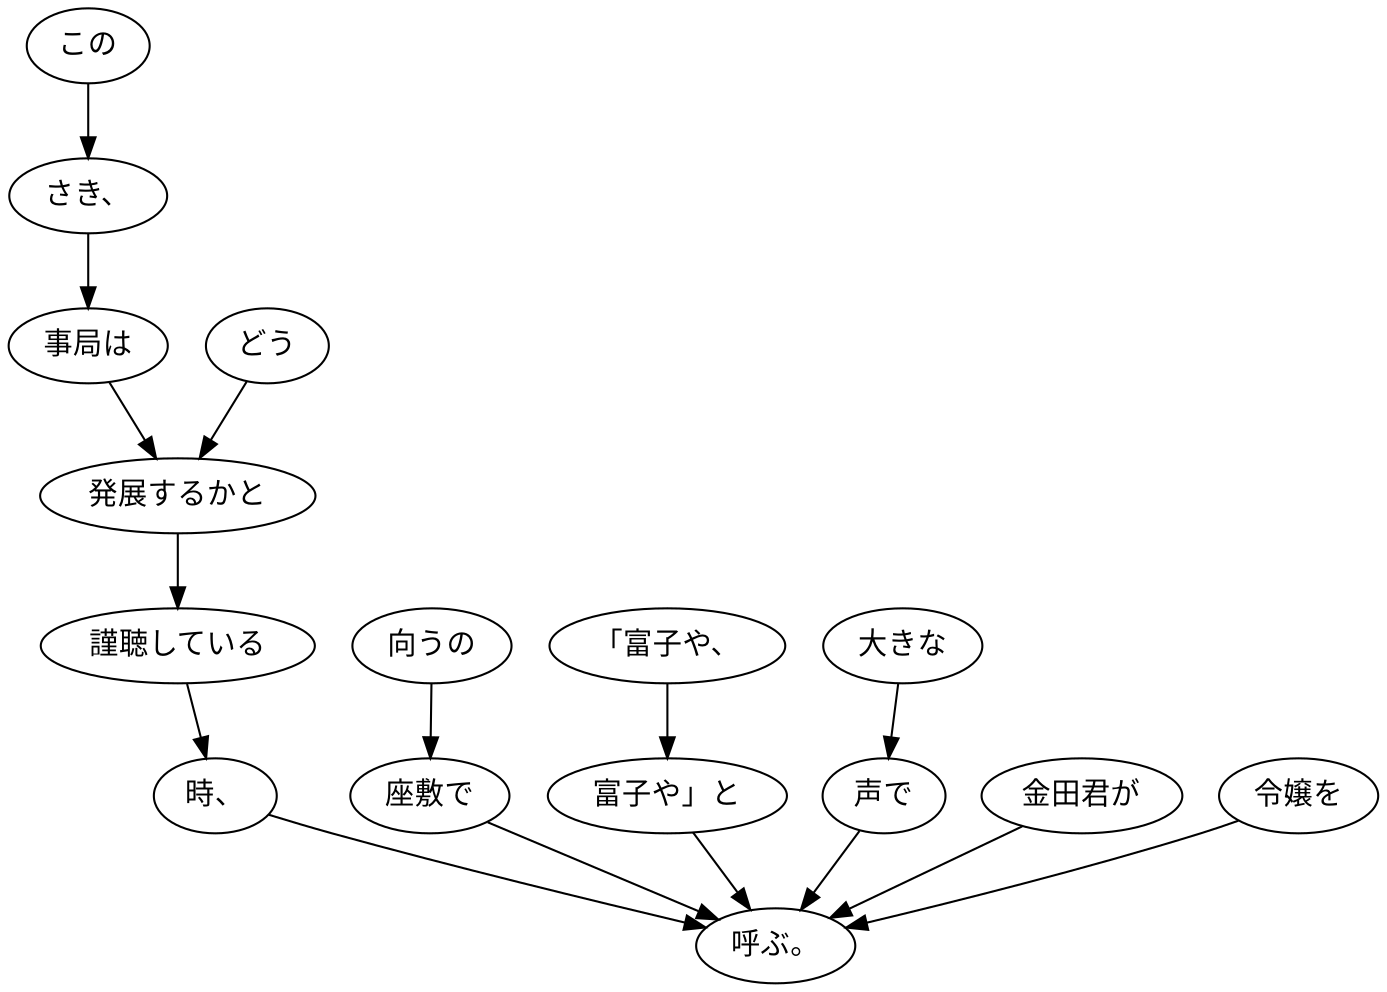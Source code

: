 digraph graph1918 {
	node0 [label="この"];
	node1 [label="さき、"];
	node2 [label="事局は"];
	node3 [label="どう"];
	node4 [label="発展するかと"];
	node5 [label="謹聴している"];
	node6 [label="時、"];
	node7 [label="向うの"];
	node8 [label="座敷で"];
	node9 [label="「富子や、"];
	node10 [label="富子や」と"];
	node11 [label="大きな"];
	node12 [label="声で"];
	node13 [label="金田君が"];
	node14 [label="令嬢を"];
	node15 [label="呼ぶ。"];
	node0 -> node1;
	node1 -> node2;
	node2 -> node4;
	node3 -> node4;
	node4 -> node5;
	node5 -> node6;
	node6 -> node15;
	node7 -> node8;
	node8 -> node15;
	node9 -> node10;
	node10 -> node15;
	node11 -> node12;
	node12 -> node15;
	node13 -> node15;
	node14 -> node15;
}
